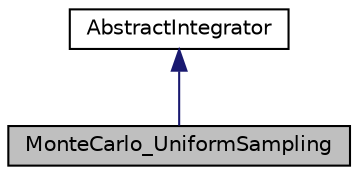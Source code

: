 digraph "MonteCarlo_UniformSampling"
{
  edge [fontname="Helvetica",fontsize="10",labelfontname="Helvetica",labelfontsize="10"];
  node [fontname="Helvetica",fontsize="10",shape=record];
  Node2 [label="MonteCarlo_UniformSampling",height=0.2,width=0.4,color="black", fillcolor="grey75", style="filled", fontcolor="black"];
  Node3 -> Node2 [dir="back",color="midnightblue",fontsize="10",style="solid"];
  Node3 [label="AbstractIntegrator",height=0.2,width=0.4,color="black", fillcolor="white", style="filled",URL="$class_abstract_integrator.html",tooltip="An abstract class for setting the general inputs of an integral. "];
}
